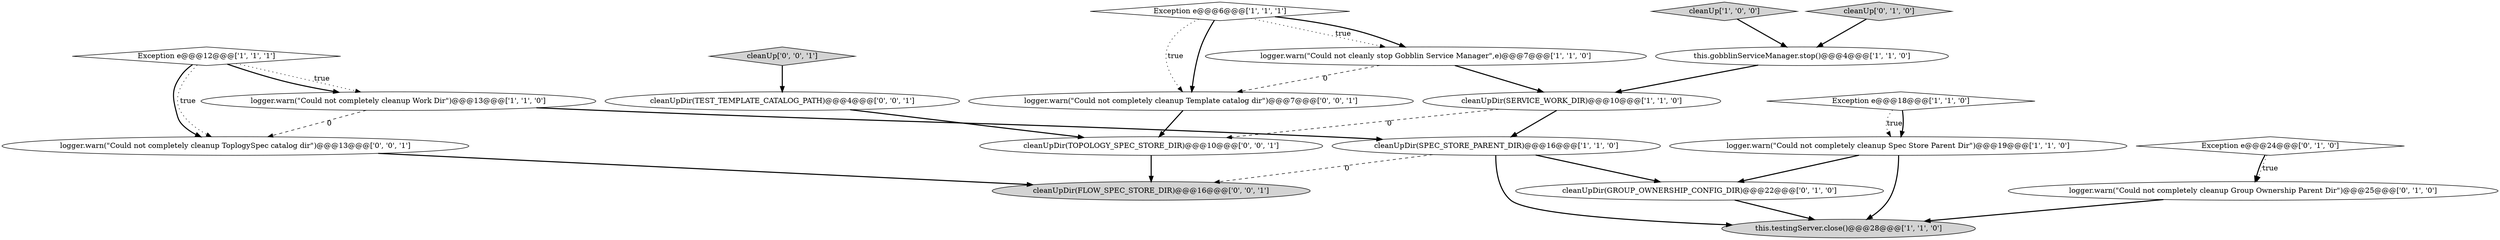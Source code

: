 digraph {
9 [style = filled, label = "cleanUp['1', '0', '0']", fillcolor = lightgray, shape = diamond image = "AAA0AAABBB1BBB"];
20 [style = filled, label = "logger.warn(\"Could not completely cleanup ToplogySpec catalog dir\")@@@13@@@['0', '0', '1']", fillcolor = white, shape = ellipse image = "AAA0AAABBB3BBB"];
7 [style = filled, label = "Exception e@@@6@@@['1', '1', '1']", fillcolor = white, shape = diamond image = "AAA0AAABBB1BBB"];
17 [style = filled, label = "logger.warn(\"Could not completely cleanup Template catalog dir\")@@@7@@@['0', '0', '1']", fillcolor = white, shape = ellipse image = "AAA0AAABBB3BBB"];
10 [style = filled, label = "cleanUpDir(SERVICE_WORK_DIR)@@@10@@@['1', '1', '0']", fillcolor = white, shape = ellipse image = "AAA0AAABBB1BBB"];
16 [style = filled, label = "cleanUpDir(TOPOLOGY_SPEC_STORE_DIR)@@@10@@@['0', '0', '1']", fillcolor = white, shape = ellipse image = "AAA0AAABBB3BBB"];
15 [style = filled, label = "cleanUpDir(FLOW_SPEC_STORE_DIR)@@@16@@@['0', '0', '1']", fillcolor = lightgray, shape = ellipse image = "AAA0AAABBB3BBB"];
2 [style = filled, label = "Exception e@@@18@@@['1', '1', '0']", fillcolor = white, shape = diamond image = "AAA0AAABBB1BBB"];
14 [style = filled, label = "Exception e@@@24@@@['0', '1', '0']", fillcolor = white, shape = diamond image = "AAA1AAABBB2BBB"];
13 [style = filled, label = "cleanUp['0', '1', '0']", fillcolor = lightgray, shape = diamond image = "AAA0AAABBB2BBB"];
1 [style = filled, label = "logger.warn(\"Could not cleanly stop Gobblin Service Manager\",e)@@@7@@@['1', '1', '0']", fillcolor = white, shape = ellipse image = "AAA0AAABBB1BBB"];
8 [style = filled, label = "logger.warn(\"Could not completely cleanup Spec Store Parent Dir\")@@@19@@@['1', '1', '0']", fillcolor = white, shape = ellipse image = "AAA0AAABBB1BBB"];
5 [style = filled, label = "cleanUpDir(SPEC_STORE_PARENT_DIR)@@@16@@@['1', '1', '0']", fillcolor = white, shape = ellipse image = "AAA0AAABBB1BBB"];
12 [style = filled, label = "logger.warn(\"Could not completely cleanup Group Ownership Parent Dir\")@@@25@@@['0', '1', '0']", fillcolor = white, shape = ellipse image = "AAA1AAABBB2BBB"];
0 [style = filled, label = "logger.warn(\"Could not completely cleanup Work Dir\")@@@13@@@['1', '1', '0']", fillcolor = white, shape = ellipse image = "AAA0AAABBB1BBB"];
19 [style = filled, label = "cleanUpDir(TEST_TEMPLATE_CATALOG_PATH)@@@4@@@['0', '0', '1']", fillcolor = white, shape = ellipse image = "AAA0AAABBB3BBB"];
6 [style = filled, label = "this.testingServer.close()@@@28@@@['1', '1', '0']", fillcolor = lightgray, shape = ellipse image = "AAA0AAABBB1BBB"];
4 [style = filled, label = "this.gobblinServiceManager.stop()@@@4@@@['1', '1', '0']", fillcolor = white, shape = ellipse image = "AAA0AAABBB1BBB"];
11 [style = filled, label = "cleanUpDir(GROUP_OWNERSHIP_CONFIG_DIR)@@@22@@@['0', '1', '0']", fillcolor = white, shape = ellipse image = "AAA1AAABBB2BBB"];
3 [style = filled, label = "Exception e@@@12@@@['1', '1', '1']", fillcolor = white, shape = diamond image = "AAA0AAABBB1BBB"];
18 [style = filled, label = "cleanUp['0', '0', '1']", fillcolor = lightgray, shape = diamond image = "AAA0AAABBB3BBB"];
1->10 [style = bold, label=""];
13->4 [style = bold, label=""];
9->4 [style = bold, label=""];
7->17 [style = dotted, label="true"];
2->8 [style = dotted, label="true"];
20->15 [style = bold, label=""];
3->20 [style = dotted, label="true"];
16->15 [style = bold, label=""];
14->12 [style = bold, label=""];
7->1 [style = dotted, label="true"];
8->6 [style = bold, label=""];
11->6 [style = bold, label=""];
14->12 [style = dotted, label="true"];
0->20 [style = dashed, label="0"];
3->20 [style = bold, label=""];
2->8 [style = bold, label=""];
3->0 [style = dotted, label="true"];
19->16 [style = bold, label=""];
8->11 [style = bold, label=""];
10->16 [style = dashed, label="0"];
5->11 [style = bold, label=""];
18->19 [style = bold, label=""];
3->0 [style = bold, label=""];
4->10 [style = bold, label=""];
7->17 [style = bold, label=""];
7->1 [style = bold, label=""];
0->5 [style = bold, label=""];
1->17 [style = dashed, label="0"];
17->16 [style = bold, label=""];
10->5 [style = bold, label=""];
5->15 [style = dashed, label="0"];
5->6 [style = bold, label=""];
12->6 [style = bold, label=""];
}
